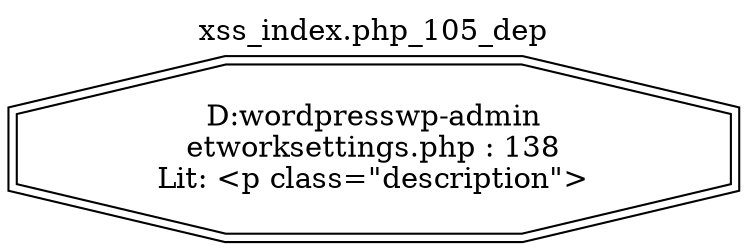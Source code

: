 digraph cfg {
  label="xss_index.php_105_dep";
  labelloc=t;
  n1 [shape=doubleoctagon, label="D:\wordpress\wp-admin\network\settings.php : 138\nLit: <p class=\"description\">\n"];
}
